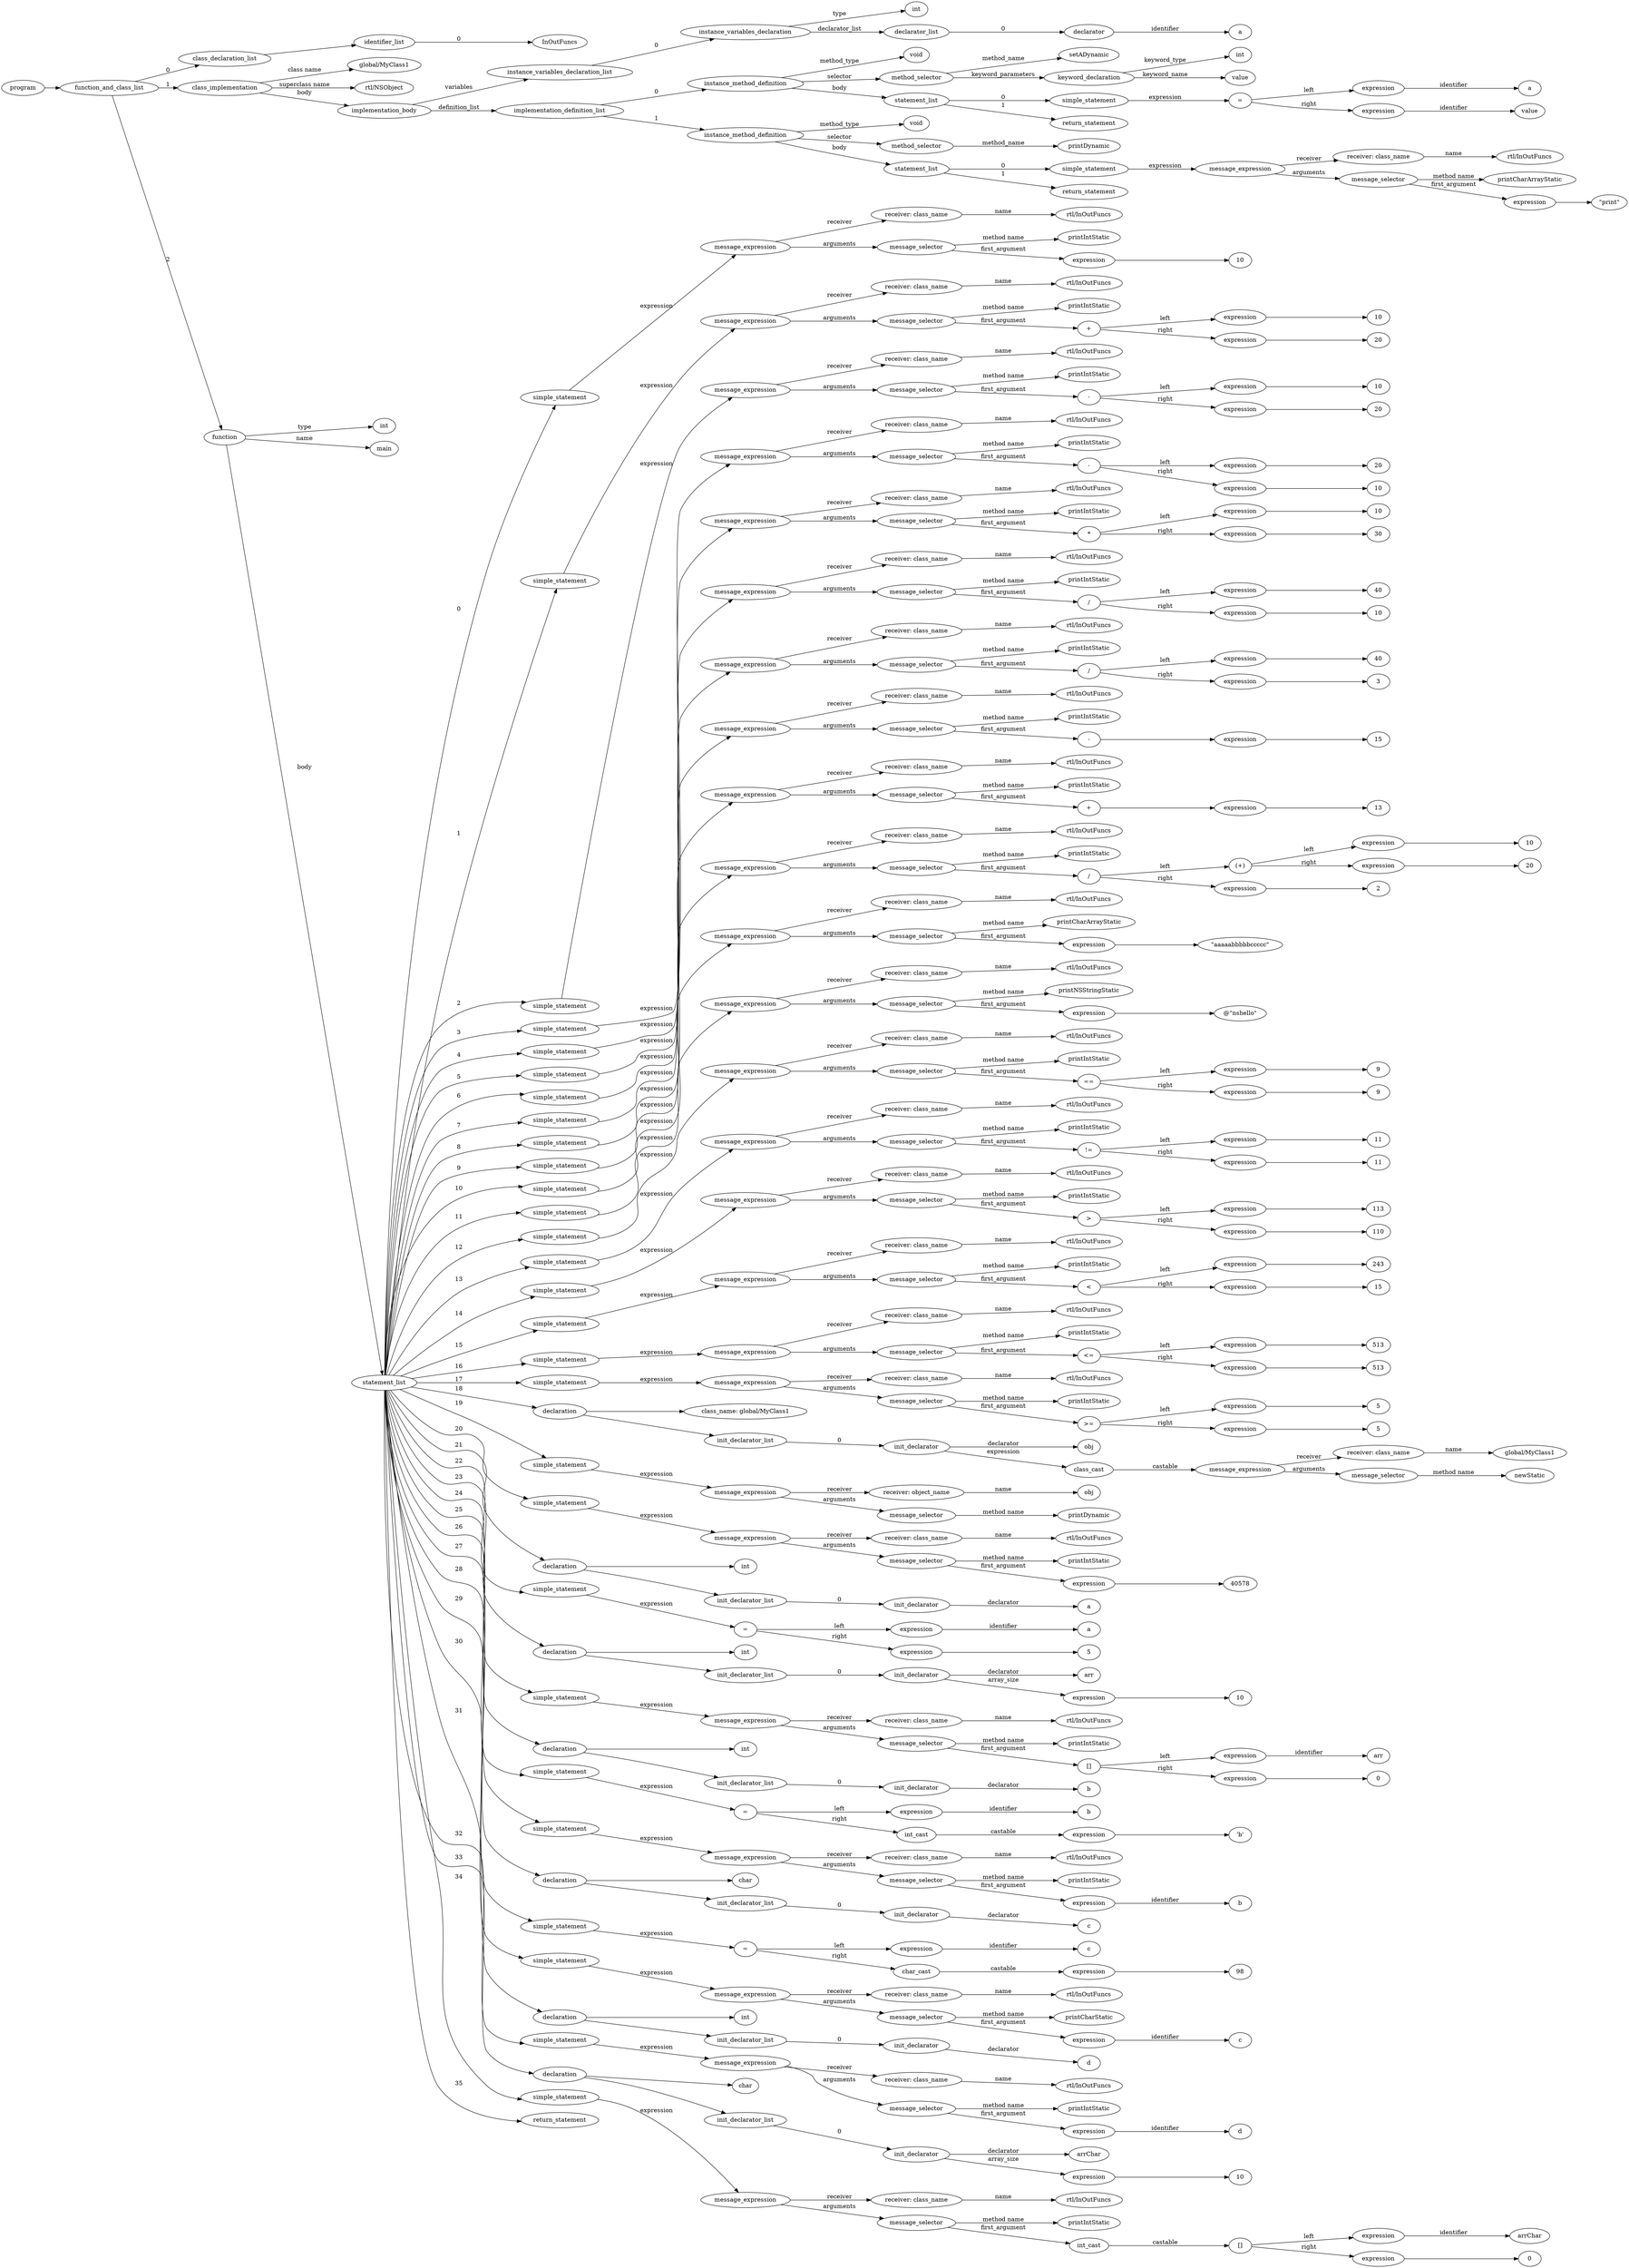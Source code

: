 digraph ObjectiveC { rankdir="LR";
277[label="program"];
277->2;
2[label="function_and_class_list"];
2->1[label="0"];
1[label="class_declaration_list"];
1->0;
0[label="identifier_list"];
0.0 [label="InOutFuncs"];
0->0.0 [label="0"];
2->30[label="1"];
30[label="class_implementation"];
30.1 [label="global/MyClass1"];
30->30.1 [label="class name"];
30.2 [label="rtl/NSObject"];
30->30.2 [label="superclass name"];
30->29[label="body"];
29[label="implementation_body"];
29->7[label="variables"];
7[label="instance_variables_declaration_list"];
7->6[label="0"];
6[label="instance_variables_declaration"];
6->3[label="type"];
3[label="int"];
6->5[label="declarator_list"];
5[label="declarator_list"];
5->4[label="0"];
4[label="declarator"];
4.1 [label="a"];
4->4.1[label="identifier"];
29->18[label="definition_list"];
18[label="implementation_definition_list"];
18->17[label="0"];
17[label="instance_method_definition"];
17->16[label="method_type"];
16[label="void"];
17->10[label="selector"];
10[label="method_selector"];
10->10.1 [label="method_name"];
10.1 [label="setADynamic"];
10->9[label="keyword_parameters"];
9[label="keyword_declaration"];
9->8[label="keyword_type"];
8[label="int"];
9->9.2 [label="keyword_name"];
9.2 [label="value"];
17->15[label="body"];
15[label="statement_list"];
15->14[label="0"];
14[label="simple_statement"];
14->13[label="expression"];
13[label="expression"];
13[label="="];
13->11[label="left"];
11[label="expression"];
11->11.1 [label="identifier"];11.1[label="a"];
13->12[label="right"];
12[label="expression"];
12->12.1 [label="identifier"];12.1[label="value"];
15->295[label="1"];
295[label="return_statement"];
18->28[label="1"];
28[label="instance_method_definition"];
28->27[label="method_type"];
27[label="void"];
28->19[label="selector"];
19[label="method_selector"];
19->19.1 [label="method_name"];
19.1 [label="printDynamic"];
28->26[label="body"];
26[label="statement_list"];
26->25[label="0"];
25[label="simple_statement"];
25->24[label="expression"];
24[label="expression"];
24[label="message_expression"];
24->20[label="receiver"];
20[label="receiver: class_name"];
20.1 [label="rtl/InOutFuncs"];
20->20.1 [label="name"];
24->23[label="arguments"];
23[label="message_selector"];
23.1 [label="printCharArrayStatic"];
23->23.1 [label="method name"]; 
23->22[label="first_argument"];
22[label="expression"];
22->21;
21[label=<"print">];
26->294[label="1"];
294[label="return_statement"];
2->276[label="2"];
276[label="function"];
276->31[label="type"];
31[label="int"];
276->276.1 [label="name"];
276.1 [label="main"];
276->38[label="body"];
38[label="statement_list"];
38->37[label="0"];
37[label="simple_statement"];
37->36[label="expression"];
36[label="expression"];
36[label="message_expression"];
36->32[label="receiver"];
32[label="receiver: class_name"];
32.1 [label="rtl/InOutFuncs"];
32->32.1 [label="name"];
36->35[label="arguments"];
35[label="message_selector"];
35.1 [label="printIntStatic"];
35->35.1 [label="method name"]; 
35->34[label="first_argument"];
34[label="expression"];
34->33;
33[label="10"];
38->47[label="1"];
47[label="simple_statement"];
47->46[label="expression"];
46[label="expression"];
46[label="message_expression"];
46->39[label="receiver"];
39[label="receiver: class_name"];
39.1 [label="rtl/InOutFuncs"];
39->39.1 [label="name"];
46->45[label="arguments"];
45[label="message_selector"];
45.1 [label="printIntStatic"];
45->45.1 [label="method name"]; 
45->44[label="first_argument"];
44[label="expression"];
44[label="+"];
44->41[label="left"];
41[label="expression"];
41->40;
40[label="10"];
44->43[label="right"];
43[label="expression"];
43->42;
42[label="20"];
38->56[label="2"];
56[label="simple_statement"];
56->55[label="expression"];
55[label="expression"];
55[label="message_expression"];
55->48[label="receiver"];
48[label="receiver: class_name"];
48.1 [label="rtl/InOutFuncs"];
48->48.1 [label="name"];
55->54[label="arguments"];
54[label="message_selector"];
54.1 [label="printIntStatic"];
54->54.1 [label="method name"]; 
54->53[label="first_argument"];
53[label="expression"];
53[label="-"];
53->50[label="left"];
50[label="expression"];
50->49;
49[label="10"];
53->52[label="right"];
52[label="expression"];
52->51;
51[label="20"];
38->65[label="3"];
65[label="simple_statement"];
65->64[label="expression"];
64[label="expression"];
64[label="message_expression"];
64->57[label="receiver"];
57[label="receiver: class_name"];
57.1 [label="rtl/InOutFuncs"];
57->57.1 [label="name"];
64->63[label="arguments"];
63[label="message_selector"];
63.1 [label="printIntStatic"];
63->63.1 [label="method name"]; 
63->62[label="first_argument"];
62[label="expression"];
62[label="-"];
62->59[label="left"];
59[label="expression"];
59->58;
58[label="20"];
62->61[label="right"];
61[label="expression"];
61->60;
60[label="10"];
38->74[label="4"];
74[label="simple_statement"];
74->73[label="expression"];
73[label="expression"];
73[label="message_expression"];
73->66[label="receiver"];
66[label="receiver: class_name"];
66.1 [label="rtl/InOutFuncs"];
66->66.1 [label="name"];
73->72[label="arguments"];
72[label="message_selector"];
72.1 [label="printIntStatic"];
72->72.1 [label="method name"]; 
72->71[label="first_argument"];
71[label="expression"];
71[label="*"];
71->68[label="left"];
68[label="expression"];
68->67;
67[label="10"];
71->70[label="right"];
70[label="expression"];
70->69;
69[label="30"];
38->83[label="5"];
83[label="simple_statement"];
83->82[label="expression"];
82[label="expression"];
82[label="message_expression"];
82->75[label="receiver"];
75[label="receiver: class_name"];
75.1 [label="rtl/InOutFuncs"];
75->75.1 [label="name"];
82->81[label="arguments"];
81[label="message_selector"];
81.1 [label="printIntStatic"];
81->81.1 [label="method name"]; 
81->80[label="first_argument"];
80[label="expression"];
80[label="/"];
80->77[label="left"];
77[label="expression"];
77->76;
76[label="40"];
80->79[label="right"];
79[label="expression"];
79->78;
78[label="10"];
38->92[label="6"];
92[label="simple_statement"];
92->91[label="expression"];
91[label="expression"];
91[label="message_expression"];
91->84[label="receiver"];
84[label="receiver: class_name"];
84.1 [label="rtl/InOutFuncs"];
84->84.1 [label="name"];
91->90[label="arguments"];
90[label="message_selector"];
90.1 [label="printIntStatic"];
90->90.1 [label="method name"]; 
90->89[label="first_argument"];
89[label="expression"];
89[label="/"];
89->86[label="left"];
86[label="expression"];
86->85;
85[label="40"];
89->88[label="right"];
88[label="expression"];
88->87;
87[label="3"];
38->99[label="7"];
99[label="simple_statement"];
99->98[label="expression"];
98[label="expression"];
98[label="message_expression"];
98->93[label="receiver"];
93[label="receiver: class_name"];
93.1 [label="rtl/InOutFuncs"];
93->93.1 [label="name"];
98->97[label="arguments"];
97[label="message_selector"];
97.1 [label="printIntStatic"];
97->97.1 [label="method name"]; 
97->96[label="first_argument"];
96[label="expression"];
96[label="-"];
96->95;
95[label="expression"];
95->94;
94[label="15"];
38->106[label="8"];
106[label="simple_statement"];
106->105[label="expression"];
105[label="expression"];
105[label="message_expression"];
105->100[label="receiver"];
100[label="receiver: class_name"];
100.1 [label="rtl/InOutFuncs"];
100->100.1 [label="name"];
105->104[label="arguments"];
104[label="message_selector"];
104.1 [label="printIntStatic"];
104->104.1 [label="method name"]; 
104->103[label="first_argument"];
103[label="expression"];
103[label="+"];
103->102;
102[label="expression"];
102->101;
101[label="13"];
38->118[label="9"];
118[label="simple_statement"];
118->117[label="expression"];
117[label="expression"];
117[label="message_expression"];
117->107[label="receiver"];
107[label="receiver: class_name"];
107.1 [label="rtl/InOutFuncs"];
107->107.1 [label="name"];
117->116[label="arguments"];
116[label="message_selector"];
116.1 [label="printIntStatic"];
116->116.1 [label="method name"]; 
116->115[label="first_argument"];
115[label="expression"];
115[label="/"];
115->112[label="left"];
112[label="(expression)"];
112[label="(+)"];
112->109[label="left"];
109[label="expression"];
109->108;
108[label="10"];
112->111[label="right"];
111[label="expression"];
111->110;
110[label="20"];
115->114[label="right"];
114[label="expression"];
114->113;
113[label="2"];
38->124[label="10"];
124[label="simple_statement"];
124->123[label="expression"];
123[label="expression"];
123[label="message_expression"];
123->119[label="receiver"];
119[label="receiver: class_name"];
119.1 [label="rtl/InOutFuncs"];
119->119.1 [label="name"];
123->122[label="arguments"];
122[label="message_selector"];
122.1 [label="printCharArrayStatic"];
122->122.1 [label="method name"]; 
122->121[label="first_argument"];
121[label="expression"];
121->120;
120[label=<"aaaaabbbbbccccc">];
38->130[label="11"];
130[label="simple_statement"];
130->129[label="expression"];
129[label="expression"];
129[label="message_expression"];
129->125[label="receiver"];
125[label="receiver: class_name"];
125.1 [label="rtl/InOutFuncs"];
125->125.1 [label="name"];
129->128[label="arguments"];
128[label="message_selector"];
128.1 [label="printNSStringStatic"];
128->128.1 [label="method name"]; 
128->127[label="first_argument"];
127[label="expression"];
127->126;
126[label=<@"nshello">];
38->139[label="12"];
139[label="simple_statement"];
139->138[label="expression"];
138[label="expression"];
138[label="message_expression"];
138->131[label="receiver"];
131[label="receiver: class_name"];
131.1 [label="rtl/InOutFuncs"];
131->131.1 [label="name"];
138->137[label="arguments"];
137[label="message_selector"];
137.1 [label="printIntStatic"];
137->137.1 [label="method name"]; 
137->136[label="first_argument"];
136[label="expression"];
136[label="=="];
136->133[label="left"];
133[label="expression"];
133->132;
132[label="9"];
136->135[label="right"];
135[label="expression"];
135->134;
134[label="9"];
38->148[label="13"];
148[label="simple_statement"];
148->147[label="expression"];
147[label="expression"];
147[label="message_expression"];
147->140[label="receiver"];
140[label="receiver: class_name"];
140.1 [label="rtl/InOutFuncs"];
140->140.1 [label="name"];
147->146[label="arguments"];
146[label="message_selector"];
146.1 [label="printIntStatic"];
146->146.1 [label="method name"]; 
146->145[label="first_argument"];
145[label="expression"];
145[label="!="];
145->142[label="left"];
142[label="expression"];
142->141;
141[label="11"];
145->144[label="right"];
144[label="expression"];
144->143;
143[label="11"];
38->157[label="14"];
157[label="simple_statement"];
157->156[label="expression"];
156[label="expression"];
156[label="message_expression"];
156->149[label="receiver"];
149[label="receiver: class_name"];
149.1 [label="rtl/InOutFuncs"];
149->149.1 [label="name"];
156->155[label="arguments"];
155[label="message_selector"];
155.1 [label="printIntStatic"];
155->155.1 [label="method name"]; 
155->154[label="first_argument"];
154[label="expression"];
154[label=">"];
154->151[label="left"];
151[label="expression"];
151->150;
150[label="113"];
154->153[label="right"];
153[label="expression"];
153->152;
152[label="110"];
38->166[label="15"];
166[label="simple_statement"];
166->165[label="expression"];
165[label="expression"];
165[label="message_expression"];
165->158[label="receiver"];
158[label="receiver: class_name"];
158.1 [label="rtl/InOutFuncs"];
158->158.1 [label="name"];
165->164[label="arguments"];
164[label="message_selector"];
164.1 [label="printIntStatic"];
164->164.1 [label="method name"]; 
164->163[label="first_argument"];
163[label="expression"];
163[label="<"];
163->160[label="left"];
160[label="expression"];
160->159;
159[label="243"];
163->162[label="right"];
162[label="expression"];
162->161;
161[label="15"];
38->175[label="16"];
175[label="simple_statement"];
175->174[label="expression"];
174[label="expression"];
174[label="message_expression"];
174->167[label="receiver"];
167[label="receiver: class_name"];
167.1 [label="rtl/InOutFuncs"];
167->167.1 [label="name"];
174->173[label="arguments"];
173[label="message_selector"];
173.1 [label="printIntStatic"];
173->173.1 [label="method name"]; 
173->172[label="first_argument"];
172[label="expression"];
172[label="<="];
172->169[label="left"];
169[label="expression"];
169->168;
168[label="513"];
172->171[label="right"];
171[label="expression"];
171->170;
170[label="513"];
38->184[label="17"];
184[label="simple_statement"];
184->183[label="expression"];
183[label="expression"];
183[label="message_expression"];
183->176[label="receiver"];
176[label="receiver: class_name"];
176.1 [label="rtl/InOutFuncs"];
176->176.1 [label="name"];
183->182[label="arguments"];
182[label="message_selector"];
182.1 [label="printIntStatic"];
182->182.1 [label="method name"]; 
182->181[label="first_argument"];
181[label="expression"];
181[label=">="];
181->178[label="left"];
178[label="expression"];
178->177;
177[label="5"];
181->180[label="right"];
180[label="expression"];
180->179;
179[label="5"];
38->191[label="18"];
191[label="declaration"];
191->190;
190[label="class_name: global/MyClass1"];
191->189;
189[label="init_declarator_list"];
189->188[label="0"];
188[label="init_declarator"];
188.1 [label="obj"];
188->188.1[label="declarator"];
188->298[label="expression"];
298[label="expression"];
298[label="class_cast"];
298->187[label="castable"];
187[label="expression"];
187[label="message_expression"];
187->185[label="receiver"];
185[label="receiver: class_name"];
185.1 [label="global/MyClass1"];
185->185.1 [label="name"];
187->186[label="arguments"];
186[label="message_selector"];
186.1 [label="newStatic"];
186->186.1 [label="method name"]; 
38->195[label="19"];
195[label="simple_statement"];
195->194[label="expression"];
194[label="expression"];
194[label="message_expression"];
194->192[label="receiver"];
192[label="receiver: object_name"];
192.1 [label="obj"];
192->192.1 [label="name"];
194->193[label="arguments"];
193[label="message_selector"];
193.1 [label="printDynamic"];
193->193.1 [label="method name"]; 
38->201[label="20"];
201[label="simple_statement"];
201->200[label="expression"];
200[label="expression"];
200[label="message_expression"];
200->196[label="receiver"];
196[label="receiver: class_name"];
196.1 [label="rtl/InOutFuncs"];
196->196.1 [label="name"];
200->199[label="arguments"];
199[label="message_selector"];
199.1 [label="printIntStatic"];
199->199.1 [label="method name"]; 
199->198[label="first_argument"];
198[label="expression"];
198->197;
197[label="40578"];
38->205[label="21"];
205[label="declaration"];
205->202;
202[label="int"];
205->204;
204[label="init_declarator_list"];
204->203[label="0"];
203[label="init_declarator"];
203.1 [label="a"];
203->203.1[label="declarator"];
38->210[label="22"];
210[label="simple_statement"];
210->209[label="expression"];
209[label="expression"];
209[label="="];
209->206[label="left"];
206[label="expression"];
206->206.1 [label="identifier"];206.1[label="a"];
209->208[label="right"];
208[label="expression"];
208->207;
207[label="5"];
38->216[label="23"];
216[label="declaration"];
216->211;
211[label="int"];
216->215;
215[label="init_declarator_list"];
215->214[label="0"];
214[label="init_declarator"];
214.1 [label="arr"];
214->214.1[label="declarator"];
214->213[label="array_size"];
213[label="expression"];
213->212;
212[label="10"];
38->224[label="24"];
224[label="simple_statement"];
224->223[label="expression"];
223[label="expression"];
223[label="message_expression"];
223->217[label="receiver"];
217[label="receiver: class_name"];
217.1 [label="rtl/InOutFuncs"];
217->217.1 [label="name"];
223->222[label="arguments"];
222[label="message_selector"];
222.1 [label="printIntStatic"];
222->222.1 [label="method name"]; 
222->221[label="first_argument"];
221[label="expression"];
221[label="[]"];
221->218[label="left"];
218[label="expression"];
218->218.1 [label="identifier"];218.1[label="arr"];
221->220[label="right"];
220[label="expression"];
220->219;
219[label="0"];
38->228[label="25"];
228[label="declaration"];
228->225;
225[label="int"];
228->227;
227[label="init_declarator_list"];
227->226[label="0"];
226[label="init_declarator"];
226.1 [label="b"];
226->226.1[label="declarator"];
38->233[label="26"];
233[label="simple_statement"];
233->232[label="expression"];
232[label="expression"];
232[label="="];
232->229[label="left"];
229[label="expression"];
229->229.1 [label="identifier"];229.1[label="b"];
232->299[label="right"];
299[label="expression"];
299[label="int_cast"];
299->231[label="castable"];
231[label="expression"];
231->230;
230[label=<'b'>];
38->238[label="27"];
238[label="simple_statement"];
238->237[label="expression"];
237[label="expression"];
237[label="message_expression"];
237->234[label="receiver"];
234[label="receiver: class_name"];
234.1 [label="rtl/InOutFuncs"];
234->234.1 [label="name"];
237->236[label="arguments"];
236[label="message_selector"];
236.1 [label="printIntStatic"];
236->236.1 [label="method name"]; 
236->235[label="first_argument"];
235[label="expression"];
235->235.1 [label="identifier"];235.1[label="b"];
38->242[label="28"];
242[label="declaration"];
242->239;
239[label="char"];
242->241;
241[label="init_declarator_list"];
241->240[label="0"];
240[label="init_declarator"];
240.1 [label="c"];
240->240.1[label="declarator"];
38->247[label="29"];
247[label="simple_statement"];
247->246[label="expression"];
246[label="expression"];
246[label="="];
246->243[label="left"];
243[label="expression"];
243->243.1 [label="identifier"];243.1[label="c"];
246->300[label="right"];
300[label="expression"];
300[label="char_cast"];
300->245[label="castable"];
245[label="expression"];
245->244;
244[label="98"];
38->252[label="30"];
252[label="simple_statement"];
252->251[label="expression"];
251[label="expression"];
251[label="message_expression"];
251->248[label="receiver"];
248[label="receiver: class_name"];
248.1 [label="rtl/InOutFuncs"];
248->248.1 [label="name"];
251->250[label="arguments"];
250[label="message_selector"];
250.1 [label="printCharStatic"];
250->250.1 [label="method name"]; 
250->249[label="first_argument"];
249[label="expression"];
249->249.1 [label="identifier"];249.1[label="c"];
38->256[label="31"];
256[label="declaration"];
256->253;
253[label="int"];
256->255;
255[label="init_declarator_list"];
255->254[label="0"];
254[label="init_declarator"];
254.1 [label="d"];
254->254.1[label="declarator"];
38->261[label="32"];
261[label="simple_statement"];
261->260[label="expression"];
260[label="expression"];
260[label="message_expression"];
260->257[label="receiver"];
257[label="receiver: class_name"];
257.1 [label="rtl/InOutFuncs"];
257->257.1 [label="name"];
260->259[label="arguments"];
259[label="message_selector"];
259.1 [label="printIntStatic"];
259->259.1 [label="method name"]; 
259->258[label="first_argument"];
258[label="expression"];
258->258.1 [label="identifier"];258.1[label="d"];
38->267[label="33"];
267[label="declaration"];
267->262;
262[label="char"];
267->266;
266[label="init_declarator_list"];
266->265[label="0"];
265[label="init_declarator"];
265.1 [label="arrChar"];
265->265.1[label="declarator"];
265->264[label="array_size"];
264[label="expression"];
264->263;
263[label="10"];
38->275[label="34"];
275[label="simple_statement"];
275->274[label="expression"];
274[label="expression"];
274[label="message_expression"];
274->268[label="receiver"];
268[label="receiver: class_name"];
268.1 [label="rtl/InOutFuncs"];
268->268.1 [label="name"];
274->273[label="arguments"];
273[label="message_selector"];
273.1 [label="printIntStatic"];
273->273.1 [label="method name"]; 
273->301[label="first_argument"];
301[label="expression"];
301[label="int_cast"];
301->272[label="castable"];
272[label="expression"];
272[label="[]"];
272->269[label="left"];
269[label="expression"];
269->269.1 [label="identifier"];269.1[label="arrChar"];
272->271[label="right"];
271[label="expression"];
271->270;
270[label="0"];
38->302[label="35"];
302[label="return_statement"];
}
